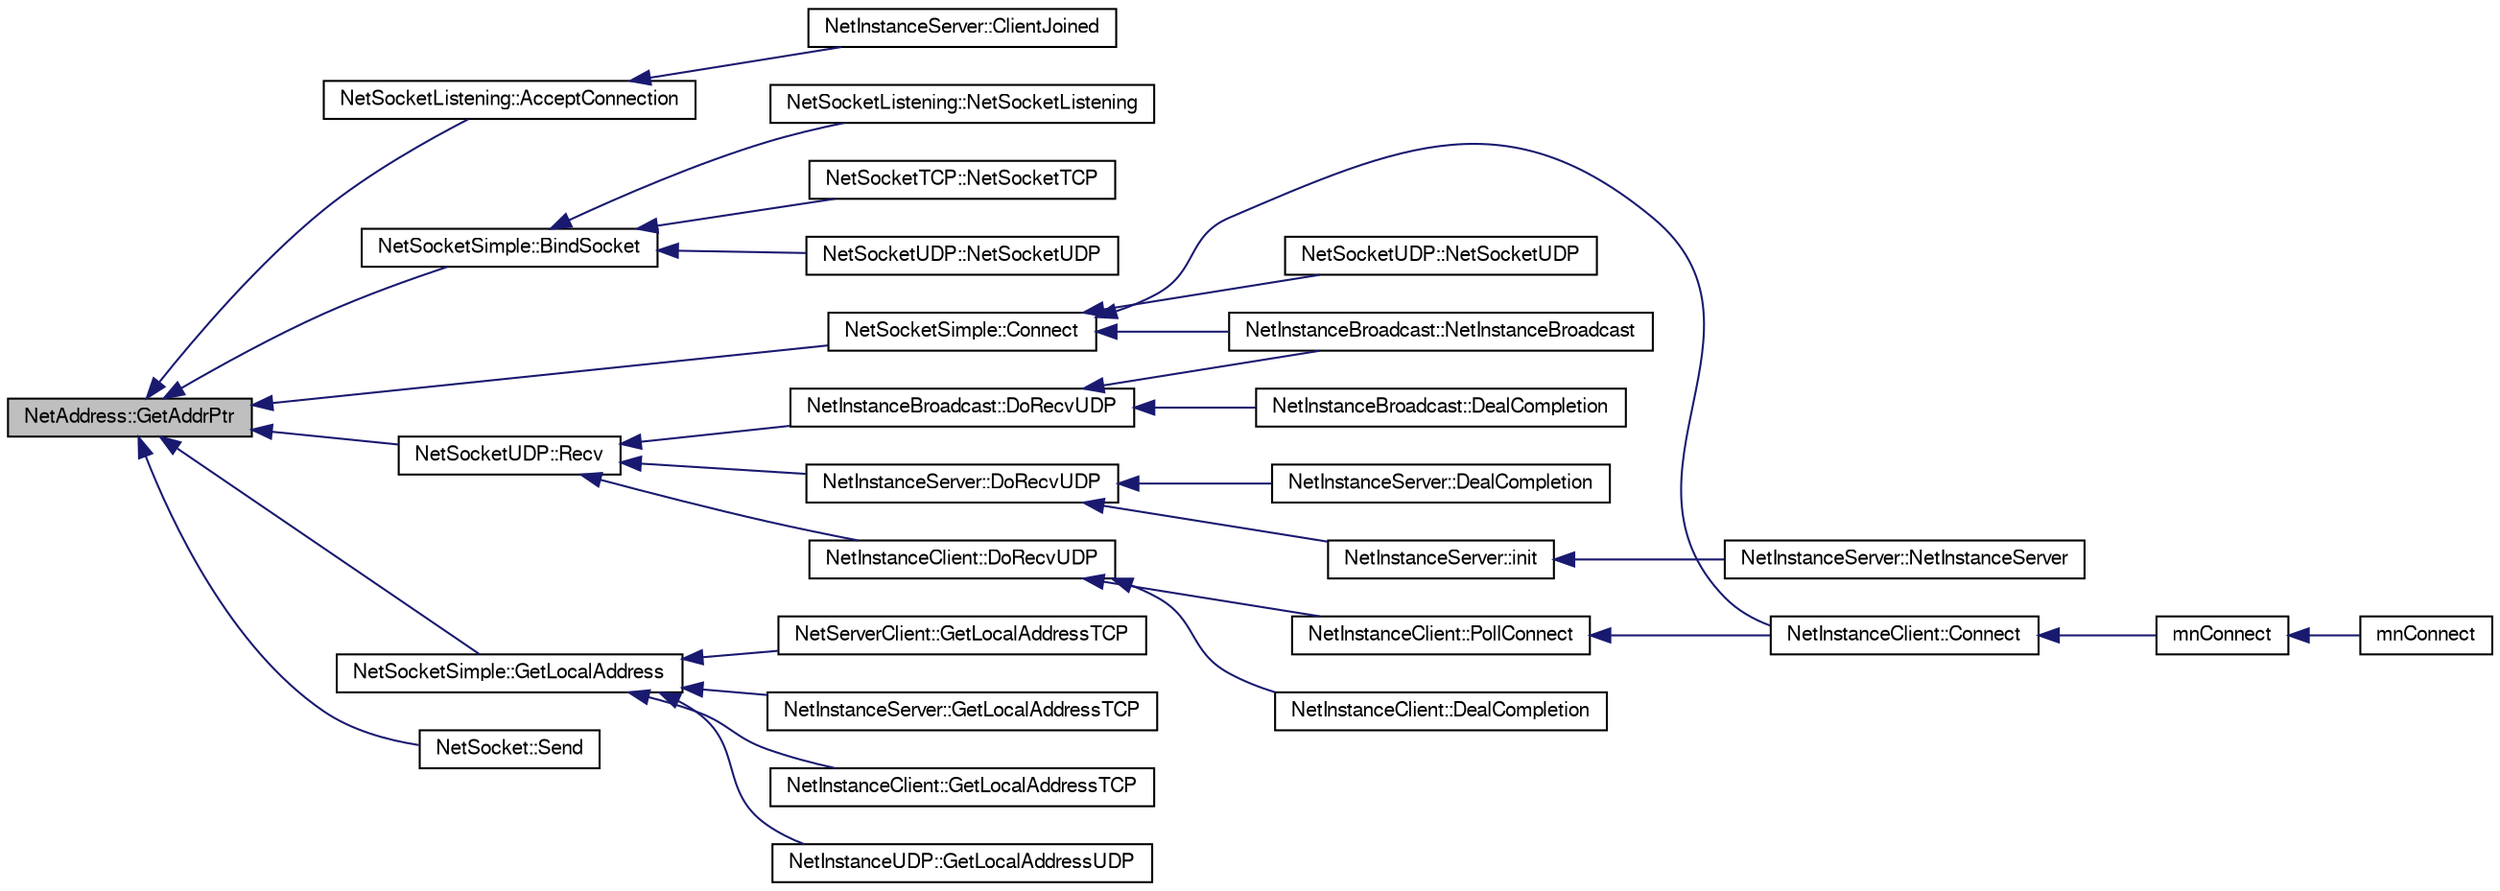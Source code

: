 digraph G
{
  edge [fontname="FreeSans",fontsize="10",labelfontname="FreeSans",labelfontsize="10"];
  node [fontname="FreeSans",fontsize="10",shape=record];
  rankdir=LR;
  Node1 [label="NetAddress::GetAddrPtr",height=0.2,width=0.4,color="black", fillcolor="grey75", style="filled" fontcolor="black"];
  Node1 -> Node2 [dir=back,color="midnightblue",fontsize="10",style="solid",fontname="FreeSans"];
  Node2 [label="NetSocketListening::AcceptConnection",height=0.2,width=0.4,color="black", fillcolor="white", style="filled",URL="$class_net_socket_listening.html#ae702d4bcbff1dbf77a931ba69576edb7"];
  Node2 -> Node3 [dir=back,color="midnightblue",fontsize="10",style="solid",fontname="FreeSans"];
  Node3 [label="NetInstanceServer::ClientJoined",height=0.2,width=0.4,color="black", fillcolor="white", style="filled",URL="$class_net_instance_server.html#ae60d538ba4e1f31b8ae955be2ab6168e"];
  Node1 -> Node4 [dir=back,color="midnightblue",fontsize="10",style="solid",fontname="FreeSans"];
  Node4 [label="NetSocketSimple::BindSocket",height=0.2,width=0.4,color="black", fillcolor="white", style="filled",URL="$class_net_socket_simple.html#a19a162c85a5ef3e7ada4ec79ca253f0b"];
  Node4 -> Node5 [dir=back,color="midnightblue",fontsize="10",style="solid",fontname="FreeSans"];
  Node5 [label="NetSocketListening::NetSocketListening",height=0.2,width=0.4,color="black", fillcolor="white", style="filled",URL="$class_net_socket_listening.html#ac11e3cb079a4f0ac81aae30a40cf11a8"];
  Node4 -> Node6 [dir=back,color="midnightblue",fontsize="10",style="solid",fontname="FreeSans"];
  Node6 [label="NetSocketTCP::NetSocketTCP",height=0.2,width=0.4,color="black", fillcolor="white", style="filled",URL="$class_net_socket_t_c_p.html#a341a9a1dbc86d18ee4857ae9b8715e32"];
  Node4 -> Node7 [dir=back,color="midnightblue",fontsize="10",style="solid",fontname="FreeSans"];
  Node7 [label="NetSocketUDP::NetSocketUDP",height=0.2,width=0.4,color="black", fillcolor="white", style="filled",URL="$class_net_socket_u_d_p.html#ad94115c5314825062cb96777540cc9d8"];
  Node1 -> Node8 [dir=back,color="midnightblue",fontsize="10",style="solid",fontname="FreeSans"];
  Node8 [label="NetSocketSimple::Connect",height=0.2,width=0.4,color="black", fillcolor="white", style="filled",URL="$class_net_socket_simple.html#a8b3d61a80b904f12791144ba336cf37b"];
  Node8 -> Node9 [dir=back,color="midnightblue",fontsize="10",style="solid",fontname="FreeSans"];
  Node9 [label="NetInstanceClient::Connect",height=0.2,width=0.4,color="black", fillcolor="white", style="filled",URL="$class_net_instance_client.html#aa4d84041c68b70e4a32c37d31311ca96"];
  Node9 -> Node10 [dir=back,color="midnightblue",fontsize="10",style="solid",fontname="FreeSans"];
  Node10 [label="mnConnect",height=0.2,width=0.4,color="black", fillcolor="white", style="filled",URL="$group__proc_commands.html#ga6ffd3536c34f39d9cacd3eb06cf41d79"];
  Node10 -> Node11 [dir=back,color="midnightblue",fontsize="10",style="solid",fontname="FreeSans"];
  Node11 [label="mnConnect",height=0.2,width=0.4,color="black", fillcolor="white", style="filled",URL="$group__proc_commands.html#ga601b506b062a594ea02a44502a7b4d0f"];
  Node8 -> Node12 [dir=back,color="midnightblue",fontsize="10",style="solid",fontname="FreeSans"];
  Node12 [label="NetInstanceBroadcast::NetInstanceBroadcast",height=0.2,width=0.4,color="black", fillcolor="white", style="filled",URL="$class_net_instance_broadcast.html#ac124da5806dc4f596887faf39bcf6a0c"];
  Node8 -> Node13 [dir=back,color="midnightblue",fontsize="10",style="solid",fontname="FreeSans"];
  Node13 [label="NetSocketUDP::NetSocketUDP",height=0.2,width=0.4,color="black", fillcolor="white", style="filled",URL="$class_net_socket_u_d_p.html#a2606cb5d8615d86a1bdd7b8a9aaf6561"];
  Node1 -> Node14 [dir=back,color="midnightblue",fontsize="10",style="solid",fontname="FreeSans"];
  Node14 [label="NetSocketSimple::GetLocalAddress",height=0.2,width=0.4,color="black", fillcolor="white", style="filled",URL="$class_net_socket_simple.html#abef9c4aaf143e251c4715c76f00d9b4f"];
  Node14 -> Node15 [dir=back,color="midnightblue",fontsize="10",style="solid",fontname="FreeSans"];
  Node15 [label="NetServerClient::GetLocalAddressTCP",height=0.2,width=0.4,color="black", fillcolor="white", style="filled",URL="$class_net_server_client.html#a2ca3ba6e245c306577eb83c2b123cdb9"];
  Node14 -> Node16 [dir=back,color="midnightblue",fontsize="10",style="solid",fontname="FreeSans"];
  Node16 [label="NetInstanceServer::GetLocalAddressTCP",height=0.2,width=0.4,color="black", fillcolor="white", style="filled",URL="$class_net_instance_server.html#ae1b6038671d198ce1f26da38661c397f"];
  Node14 -> Node17 [dir=back,color="midnightblue",fontsize="10",style="solid",fontname="FreeSans"];
  Node17 [label="NetInstanceClient::GetLocalAddressTCP",height=0.2,width=0.4,color="black", fillcolor="white", style="filled",URL="$class_net_instance_client.html#ae9bc5cc69481e6a93de22e18b193b454"];
  Node14 -> Node18 [dir=back,color="midnightblue",fontsize="10",style="solid",fontname="FreeSans"];
  Node18 [label="NetInstanceUDP::GetLocalAddressUDP",height=0.2,width=0.4,color="black", fillcolor="white", style="filled",URL="$class_net_instance_u_d_p.html#acbfdacd929c7b332ec2b7b621df20051"];
  Node1 -> Node19 [dir=back,color="midnightblue",fontsize="10",style="solid",fontname="FreeSans"];
  Node19 [label="NetSocketUDP::Recv",height=0.2,width=0.4,color="black", fillcolor="white", style="filled",URL="$class_net_socket_u_d_p.html#a5b7438968a34510997e9db862e00139b"];
  Node19 -> Node20 [dir=back,color="midnightblue",fontsize="10",style="solid",fontname="FreeSans"];
  Node20 [label="NetInstanceServer::DoRecvUDP",height=0.2,width=0.4,color="black", fillcolor="white", style="filled",URL="$class_net_instance_server.html#a553906d3b1a9be2f4610c09154a08452"];
  Node20 -> Node21 [dir=back,color="midnightblue",fontsize="10",style="solid",fontname="FreeSans"];
  Node21 [label="NetInstanceServer::DealCompletion",height=0.2,width=0.4,color="black", fillcolor="white", style="filled",URL="$class_net_instance_server.html#ab4c3cb083bd951db393538c811d6e4bd"];
  Node20 -> Node22 [dir=back,color="midnightblue",fontsize="10",style="solid",fontname="FreeSans"];
  Node22 [label="NetInstanceServer::init",height=0.2,width=0.4,color="black", fillcolor="white", style="filled",URL="$class_net_instance_server.html#aec1cb62dd80e73771a00d0f7a0ad47ba"];
  Node22 -> Node23 [dir=back,color="midnightblue",fontsize="10",style="solid",fontname="FreeSans"];
  Node23 [label="NetInstanceServer::NetInstanceServer",height=0.2,width=0.4,color="black", fillcolor="white", style="filled",URL="$class_net_instance_server.html#afb65fda21c651d12b0027c0c7be3de6a"];
  Node19 -> Node24 [dir=back,color="midnightblue",fontsize="10",style="solid",fontname="FreeSans"];
  Node24 [label="NetInstanceClient::DoRecvUDP",height=0.2,width=0.4,color="black", fillcolor="white", style="filled",URL="$class_net_instance_client.html#abb7f3bdf61b0492b6c3db2bae0104a0f"];
  Node24 -> Node25 [dir=back,color="midnightblue",fontsize="10",style="solid",fontname="FreeSans"];
  Node25 [label="NetInstanceClient::DealCompletion",height=0.2,width=0.4,color="black", fillcolor="white", style="filled",URL="$class_net_instance_client.html#afd6827251b3afd659dd2a1e605dd4f5d"];
  Node24 -> Node26 [dir=back,color="midnightblue",fontsize="10",style="solid",fontname="FreeSans"];
  Node26 [label="NetInstanceClient::PollConnect",height=0.2,width=0.4,color="black", fillcolor="white", style="filled",URL="$class_net_instance_client.html#a9f96ef6d39ce2b6a23e3a1f7fa13599f"];
  Node26 -> Node9 [dir=back,color="midnightblue",fontsize="10",style="solid",fontname="FreeSans"];
  Node19 -> Node27 [dir=back,color="midnightblue",fontsize="10",style="solid",fontname="FreeSans"];
  Node27 [label="NetInstanceBroadcast::DoRecvUDP",height=0.2,width=0.4,color="black", fillcolor="white", style="filled",URL="$class_net_instance_broadcast.html#a527e4b96e4e34bec0c0109617c485996"];
  Node27 -> Node28 [dir=back,color="midnightblue",fontsize="10",style="solid",fontname="FreeSans"];
  Node28 [label="NetInstanceBroadcast::DealCompletion",height=0.2,width=0.4,color="black", fillcolor="white", style="filled",URL="$class_net_instance_broadcast.html#a27bf7fcef7ab255f6ba0ba5b0e680a3b"];
  Node27 -> Node12 [dir=back,color="midnightblue",fontsize="10",style="solid",fontname="FreeSans"];
  Node1 -> Node29 [dir=back,color="midnightblue",fontsize="10",style="solid",fontname="FreeSans"];
  Node29 [label="NetSocket::Send",height=0.2,width=0.4,color="black", fillcolor="white", style="filled",URL="$class_net_socket.html#a35080a7efc36c4a4444dcf8a35213ccd"];
}
